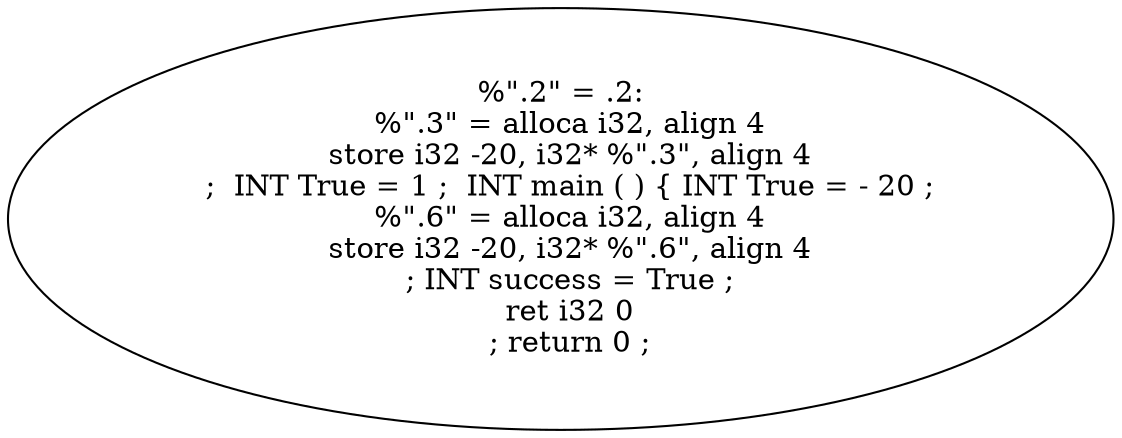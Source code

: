 digraph AST {
  "140543434854064" [label="%\".2\" = .2:
  %\".3\" = alloca i32, align 4
  store i32 -20, i32* %\".3\", align 4
  ;  INT True = 1 ;  INT main ( ) { INT True = - 20 ;
  %\".6\" = alloca i32, align 4
  store i32 -20, i32* %\".6\", align 4
  ; INT success = True ;
  ret i32 0
  ; return 0 ;"];
}
